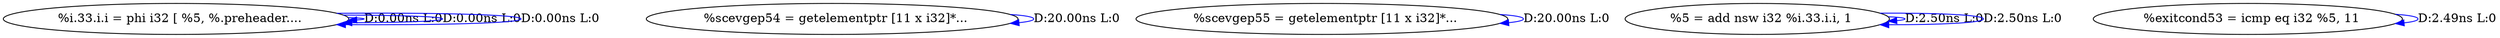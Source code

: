 digraph {
Node0x3ee3b00[label="  %i.33.i.i = phi i32 [ %5, %.preheader...."];
Node0x3ee3b00 -> Node0x3ee3b00[label="D:0.00ns L:0",color=blue];
Node0x3ee3b00 -> Node0x3ee3b00[label="D:0.00ns L:0",color=blue];
Node0x3ee3b00 -> Node0x3ee3b00[label="D:0.00ns L:0",color=blue];
Node0x3ee3be0[label="  %scevgep54 = getelementptr [11 x i32]*..."];
Node0x3ee3be0 -> Node0x3ee3be0[label="D:20.00ns L:0",color=blue];
Node0x3eebcd0[label="  %scevgep55 = getelementptr [11 x i32]*..."];
Node0x3eebcd0 -> Node0x3eebcd0[label="D:20.00ns L:0",color=blue];
Node0x3eebf70[label="  %5 = add nsw i32 %i.33.i.i, 1"];
Node0x3eebf70 -> Node0x3eebf70[label="D:2.50ns L:0",color=blue];
Node0x3eebf70 -> Node0x3eebf70[label="D:2.50ns L:0",color=blue];
Node0x3eec050[label="  %exitcond53 = icmp eq i32 %5, 11"];
Node0x3eec050 -> Node0x3eec050[label="D:2.49ns L:0",color=blue];
}
